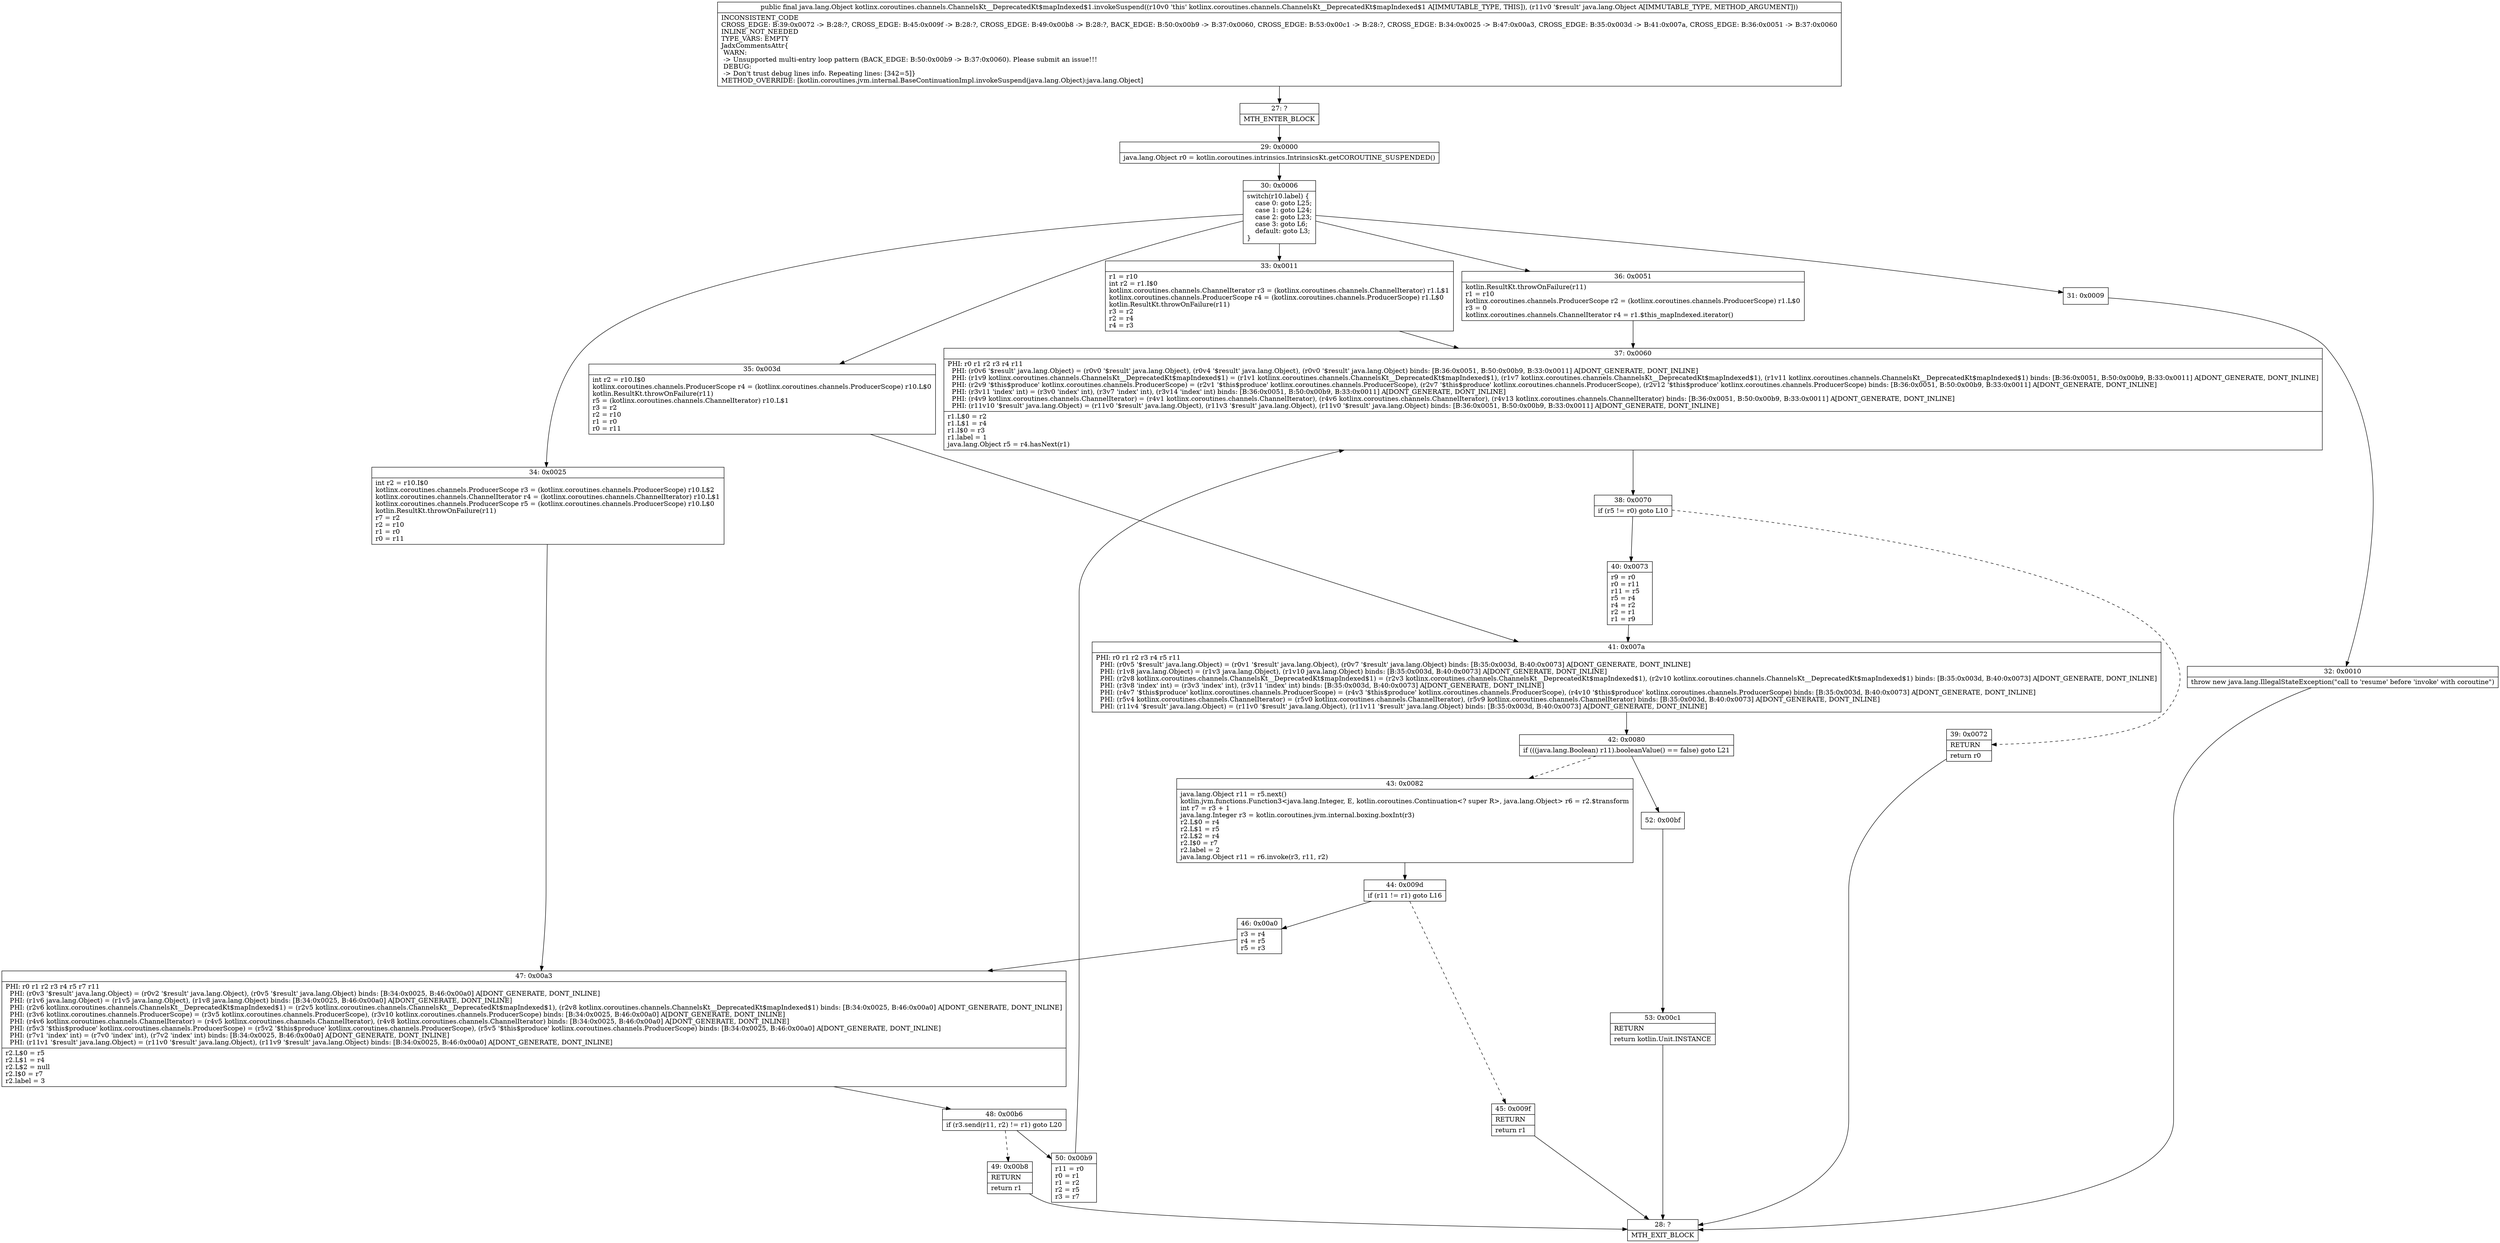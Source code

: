 digraph "CFG forkotlinx.coroutines.channels.ChannelsKt__DeprecatedKt$mapIndexed$1.invokeSuspend(Ljava\/lang\/Object;)Ljava\/lang\/Object;" {
Node_27 [shape=record,label="{27\:\ ?|MTH_ENTER_BLOCK\l}"];
Node_29 [shape=record,label="{29\:\ 0x0000|java.lang.Object r0 = kotlin.coroutines.intrinsics.IntrinsicsKt.getCOROUTINE_SUSPENDED()\l}"];
Node_30 [shape=record,label="{30\:\ 0x0006|switch(r10.label) \{\l    case 0: goto L25;\l    case 1: goto L24;\l    case 2: goto L23;\l    case 3: goto L6;\l    default: goto L3;\l\}\l}"];
Node_31 [shape=record,label="{31\:\ 0x0009}"];
Node_32 [shape=record,label="{32\:\ 0x0010|throw new java.lang.IllegalStateException(\"call to 'resume' before 'invoke' with coroutine\")\l}"];
Node_28 [shape=record,label="{28\:\ ?|MTH_EXIT_BLOCK\l}"];
Node_33 [shape=record,label="{33\:\ 0x0011|r1 = r10\lint r2 = r1.I$0\lkotlinx.coroutines.channels.ChannelIterator r3 = (kotlinx.coroutines.channels.ChannelIterator) r1.L$1\lkotlinx.coroutines.channels.ProducerScope r4 = (kotlinx.coroutines.channels.ProducerScope) r1.L$0\lkotlin.ResultKt.throwOnFailure(r11)\lr3 = r2\lr2 = r4\lr4 = r3\l}"];
Node_37 [shape=record,label="{37\:\ 0x0060|PHI: r0 r1 r2 r3 r4 r11 \l  PHI: (r0v6 '$result' java.lang.Object) = (r0v0 '$result' java.lang.Object), (r0v4 '$result' java.lang.Object), (r0v0 '$result' java.lang.Object) binds: [B:36:0x0051, B:50:0x00b9, B:33:0x0011] A[DONT_GENERATE, DONT_INLINE]\l  PHI: (r1v9 kotlinx.coroutines.channels.ChannelsKt__DeprecatedKt$mapIndexed$1) = (r1v1 kotlinx.coroutines.channels.ChannelsKt__DeprecatedKt$mapIndexed$1), (r1v7 kotlinx.coroutines.channels.ChannelsKt__DeprecatedKt$mapIndexed$1), (r1v11 kotlinx.coroutines.channels.ChannelsKt__DeprecatedKt$mapIndexed$1) binds: [B:36:0x0051, B:50:0x00b9, B:33:0x0011] A[DONT_GENERATE, DONT_INLINE]\l  PHI: (r2v9 '$this$produce' kotlinx.coroutines.channels.ProducerScope) = (r2v1 '$this$produce' kotlinx.coroutines.channels.ProducerScope), (r2v7 '$this$produce' kotlinx.coroutines.channels.ProducerScope), (r2v12 '$this$produce' kotlinx.coroutines.channels.ProducerScope) binds: [B:36:0x0051, B:50:0x00b9, B:33:0x0011] A[DONT_GENERATE, DONT_INLINE]\l  PHI: (r3v11 'index' int) = (r3v0 'index' int), (r3v7 'index' int), (r3v14 'index' int) binds: [B:36:0x0051, B:50:0x00b9, B:33:0x0011] A[DONT_GENERATE, DONT_INLINE]\l  PHI: (r4v9 kotlinx.coroutines.channels.ChannelIterator) = (r4v1 kotlinx.coroutines.channels.ChannelIterator), (r4v6 kotlinx.coroutines.channels.ChannelIterator), (r4v13 kotlinx.coroutines.channels.ChannelIterator) binds: [B:36:0x0051, B:50:0x00b9, B:33:0x0011] A[DONT_GENERATE, DONT_INLINE]\l  PHI: (r11v10 '$result' java.lang.Object) = (r11v0 '$result' java.lang.Object), (r11v3 '$result' java.lang.Object), (r11v0 '$result' java.lang.Object) binds: [B:36:0x0051, B:50:0x00b9, B:33:0x0011] A[DONT_GENERATE, DONT_INLINE]\l|r1.L$0 = r2\lr1.L$1 = r4\lr1.I$0 = r3\lr1.label = 1\ljava.lang.Object r5 = r4.hasNext(r1)\l}"];
Node_38 [shape=record,label="{38\:\ 0x0070|if (r5 != r0) goto L10\l}"];
Node_39 [shape=record,label="{39\:\ 0x0072|RETURN\l|return r0\l}"];
Node_40 [shape=record,label="{40\:\ 0x0073|r9 = r0\lr0 = r11\lr11 = r5\lr5 = r4\lr4 = r2\lr2 = r1\lr1 = r9\l}"];
Node_41 [shape=record,label="{41\:\ 0x007a|PHI: r0 r1 r2 r3 r4 r5 r11 \l  PHI: (r0v5 '$result' java.lang.Object) = (r0v1 '$result' java.lang.Object), (r0v7 '$result' java.lang.Object) binds: [B:35:0x003d, B:40:0x0073] A[DONT_GENERATE, DONT_INLINE]\l  PHI: (r1v8 java.lang.Object) = (r1v3 java.lang.Object), (r1v10 java.lang.Object) binds: [B:35:0x003d, B:40:0x0073] A[DONT_GENERATE, DONT_INLINE]\l  PHI: (r2v8 kotlinx.coroutines.channels.ChannelsKt__DeprecatedKt$mapIndexed$1) = (r2v3 kotlinx.coroutines.channels.ChannelsKt__DeprecatedKt$mapIndexed$1), (r2v10 kotlinx.coroutines.channels.ChannelsKt__DeprecatedKt$mapIndexed$1) binds: [B:35:0x003d, B:40:0x0073] A[DONT_GENERATE, DONT_INLINE]\l  PHI: (r3v8 'index' int) = (r3v3 'index' int), (r3v11 'index' int) binds: [B:35:0x003d, B:40:0x0073] A[DONT_GENERATE, DONT_INLINE]\l  PHI: (r4v7 '$this$produce' kotlinx.coroutines.channels.ProducerScope) = (r4v3 '$this$produce' kotlinx.coroutines.channels.ProducerScope), (r4v10 '$this$produce' kotlinx.coroutines.channels.ProducerScope) binds: [B:35:0x003d, B:40:0x0073] A[DONT_GENERATE, DONT_INLINE]\l  PHI: (r5v4 kotlinx.coroutines.channels.ChannelIterator) = (r5v0 kotlinx.coroutines.channels.ChannelIterator), (r5v9 kotlinx.coroutines.channels.ChannelIterator) binds: [B:35:0x003d, B:40:0x0073] A[DONT_GENERATE, DONT_INLINE]\l  PHI: (r11v4 '$result' java.lang.Object) = (r11v0 '$result' java.lang.Object), (r11v11 '$result' java.lang.Object) binds: [B:35:0x003d, B:40:0x0073] A[DONT_GENERATE, DONT_INLINE]\l}"];
Node_42 [shape=record,label="{42\:\ 0x0080|if (((java.lang.Boolean) r11).booleanValue() == false) goto L21\l}"];
Node_43 [shape=record,label="{43\:\ 0x0082|java.lang.Object r11 = r5.next()\lkotlin.jvm.functions.Function3\<java.lang.Integer, E, kotlin.coroutines.Continuation\<? super R\>, java.lang.Object\> r6 = r2.$transform\lint r7 = r3 + 1\ljava.lang.Integer r3 = kotlin.coroutines.jvm.internal.boxing.boxInt(r3)\lr2.L$0 = r4\lr2.L$1 = r5\lr2.L$2 = r4\lr2.I$0 = r7\lr2.label = 2\ljava.lang.Object r11 = r6.invoke(r3, r11, r2)\l}"];
Node_44 [shape=record,label="{44\:\ 0x009d|if (r11 != r1) goto L16\l}"];
Node_45 [shape=record,label="{45\:\ 0x009f|RETURN\l|return r1\l}"];
Node_46 [shape=record,label="{46\:\ 0x00a0|r3 = r4\lr4 = r5\lr5 = r3\l}"];
Node_47 [shape=record,label="{47\:\ 0x00a3|PHI: r0 r1 r2 r3 r4 r5 r7 r11 \l  PHI: (r0v3 '$result' java.lang.Object) = (r0v2 '$result' java.lang.Object), (r0v5 '$result' java.lang.Object) binds: [B:34:0x0025, B:46:0x00a0] A[DONT_GENERATE, DONT_INLINE]\l  PHI: (r1v6 java.lang.Object) = (r1v5 java.lang.Object), (r1v8 java.lang.Object) binds: [B:34:0x0025, B:46:0x00a0] A[DONT_GENERATE, DONT_INLINE]\l  PHI: (r2v6 kotlinx.coroutines.channels.ChannelsKt__DeprecatedKt$mapIndexed$1) = (r2v5 kotlinx.coroutines.channels.ChannelsKt__DeprecatedKt$mapIndexed$1), (r2v8 kotlinx.coroutines.channels.ChannelsKt__DeprecatedKt$mapIndexed$1) binds: [B:34:0x0025, B:46:0x00a0] A[DONT_GENERATE, DONT_INLINE]\l  PHI: (r3v6 kotlinx.coroutines.channels.ProducerScope) = (r3v5 kotlinx.coroutines.channels.ProducerScope), (r3v10 kotlinx.coroutines.channels.ProducerScope) binds: [B:34:0x0025, B:46:0x00a0] A[DONT_GENERATE, DONT_INLINE]\l  PHI: (r4v6 kotlinx.coroutines.channels.ChannelIterator) = (r4v5 kotlinx.coroutines.channels.ChannelIterator), (r4v8 kotlinx.coroutines.channels.ChannelIterator) binds: [B:34:0x0025, B:46:0x00a0] A[DONT_GENERATE, DONT_INLINE]\l  PHI: (r5v3 '$this$produce' kotlinx.coroutines.channels.ProducerScope) = (r5v2 '$this$produce' kotlinx.coroutines.channels.ProducerScope), (r5v5 '$this$produce' kotlinx.coroutines.channels.ProducerScope) binds: [B:34:0x0025, B:46:0x00a0] A[DONT_GENERATE, DONT_INLINE]\l  PHI: (r7v1 'index' int) = (r7v0 'index' int), (r7v2 'index' int) binds: [B:34:0x0025, B:46:0x00a0] A[DONT_GENERATE, DONT_INLINE]\l  PHI: (r11v1 '$result' java.lang.Object) = (r11v0 '$result' java.lang.Object), (r11v9 '$result' java.lang.Object) binds: [B:34:0x0025, B:46:0x00a0] A[DONT_GENERATE, DONT_INLINE]\l|r2.L$0 = r5\lr2.L$1 = r4\lr2.L$2 = null\lr2.I$0 = r7\lr2.label = 3\l}"];
Node_48 [shape=record,label="{48\:\ 0x00b6|if (r3.send(r11, r2) != r1) goto L20\l}"];
Node_49 [shape=record,label="{49\:\ 0x00b8|RETURN\l|return r1\l}"];
Node_50 [shape=record,label="{50\:\ 0x00b9|r11 = r0\lr0 = r1\lr1 = r2\lr2 = r5\lr3 = r7\l}"];
Node_52 [shape=record,label="{52\:\ 0x00bf}"];
Node_53 [shape=record,label="{53\:\ 0x00c1|RETURN\l|return kotlin.Unit.INSTANCE\l}"];
Node_34 [shape=record,label="{34\:\ 0x0025|int r2 = r10.I$0\lkotlinx.coroutines.channels.ProducerScope r3 = (kotlinx.coroutines.channels.ProducerScope) r10.L$2\lkotlinx.coroutines.channels.ChannelIterator r4 = (kotlinx.coroutines.channels.ChannelIterator) r10.L$1\lkotlinx.coroutines.channels.ProducerScope r5 = (kotlinx.coroutines.channels.ProducerScope) r10.L$0\lkotlin.ResultKt.throwOnFailure(r11)\lr7 = r2\lr2 = r10\lr1 = r0\lr0 = r11\l}"];
Node_35 [shape=record,label="{35\:\ 0x003d|int r2 = r10.I$0\lkotlinx.coroutines.channels.ProducerScope r4 = (kotlinx.coroutines.channels.ProducerScope) r10.L$0\lkotlin.ResultKt.throwOnFailure(r11)\lr5 = (kotlinx.coroutines.channels.ChannelIterator) r10.L$1\lr3 = r2\lr2 = r10\lr1 = r0\lr0 = r11\l}"];
Node_36 [shape=record,label="{36\:\ 0x0051|kotlin.ResultKt.throwOnFailure(r11)\lr1 = r10\lkotlinx.coroutines.channels.ProducerScope r2 = (kotlinx.coroutines.channels.ProducerScope) r1.L$0\lr3 = 0\lkotlinx.coroutines.channels.ChannelIterator r4 = r1.$this_mapIndexed.iterator()\l}"];
MethodNode[shape=record,label="{public final java.lang.Object kotlinx.coroutines.channels.ChannelsKt__DeprecatedKt$mapIndexed$1.invokeSuspend((r10v0 'this' kotlinx.coroutines.channels.ChannelsKt__DeprecatedKt$mapIndexed$1 A[IMMUTABLE_TYPE, THIS]), (r11v0 '$result' java.lang.Object A[IMMUTABLE_TYPE, METHOD_ARGUMENT]))  | INCONSISTENT_CODE\lCROSS_EDGE: B:39:0x0072 \-\> B:28:?, CROSS_EDGE: B:45:0x009f \-\> B:28:?, CROSS_EDGE: B:49:0x00b8 \-\> B:28:?, BACK_EDGE: B:50:0x00b9 \-\> B:37:0x0060, CROSS_EDGE: B:53:0x00c1 \-\> B:28:?, CROSS_EDGE: B:34:0x0025 \-\> B:47:0x00a3, CROSS_EDGE: B:35:0x003d \-\> B:41:0x007a, CROSS_EDGE: B:36:0x0051 \-\> B:37:0x0060\lINLINE_NOT_NEEDED\lTYPE_VARS: EMPTY\lJadxCommentsAttr\{\l WARN: \l \-\> Unsupported multi\-entry loop pattern (BACK_EDGE: B:50:0x00b9 \-\> B:37:0x0060). Please submit an issue!!!\l DEBUG: \l \-\> Don't trust debug lines info. Repeating lines: [342=5]\}\lMETHOD_OVERRIDE: [kotlin.coroutines.jvm.internal.BaseContinuationImpl.invokeSuspend(java.lang.Object):java.lang.Object]\l}"];
MethodNode -> Node_27;Node_27 -> Node_29;
Node_29 -> Node_30;
Node_30 -> Node_31;
Node_30 -> Node_33;
Node_30 -> Node_34;
Node_30 -> Node_35;
Node_30 -> Node_36;
Node_31 -> Node_32;
Node_32 -> Node_28;
Node_33 -> Node_37;
Node_37 -> Node_38;
Node_38 -> Node_39[style=dashed];
Node_38 -> Node_40;
Node_39 -> Node_28;
Node_40 -> Node_41;
Node_41 -> Node_42;
Node_42 -> Node_43[style=dashed];
Node_42 -> Node_52;
Node_43 -> Node_44;
Node_44 -> Node_45[style=dashed];
Node_44 -> Node_46;
Node_45 -> Node_28;
Node_46 -> Node_47;
Node_47 -> Node_48;
Node_48 -> Node_49[style=dashed];
Node_48 -> Node_50;
Node_49 -> Node_28;
Node_50 -> Node_37;
Node_52 -> Node_53;
Node_53 -> Node_28;
Node_34 -> Node_47;
Node_35 -> Node_41;
Node_36 -> Node_37;
}

